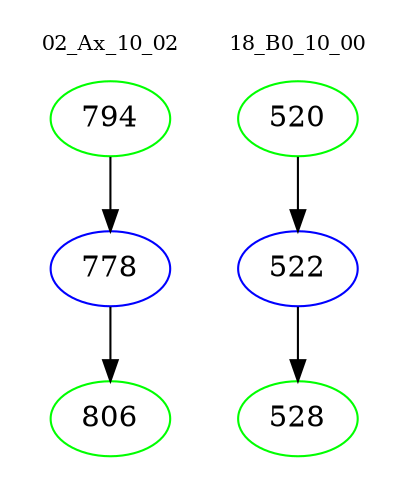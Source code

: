 digraph{
subgraph cluster_0 {
color = white
label = "02_Ax_10_02";
fontsize=10;
T0_794 [label="794", color="green"]
T0_794 -> T0_778 [color="black"]
T0_778 [label="778", color="blue"]
T0_778 -> T0_806 [color="black"]
T0_806 [label="806", color="green"]
}
subgraph cluster_1 {
color = white
label = "18_B0_10_00";
fontsize=10;
T1_520 [label="520", color="green"]
T1_520 -> T1_522 [color="black"]
T1_522 [label="522", color="blue"]
T1_522 -> T1_528 [color="black"]
T1_528 [label="528", color="green"]
}
}
